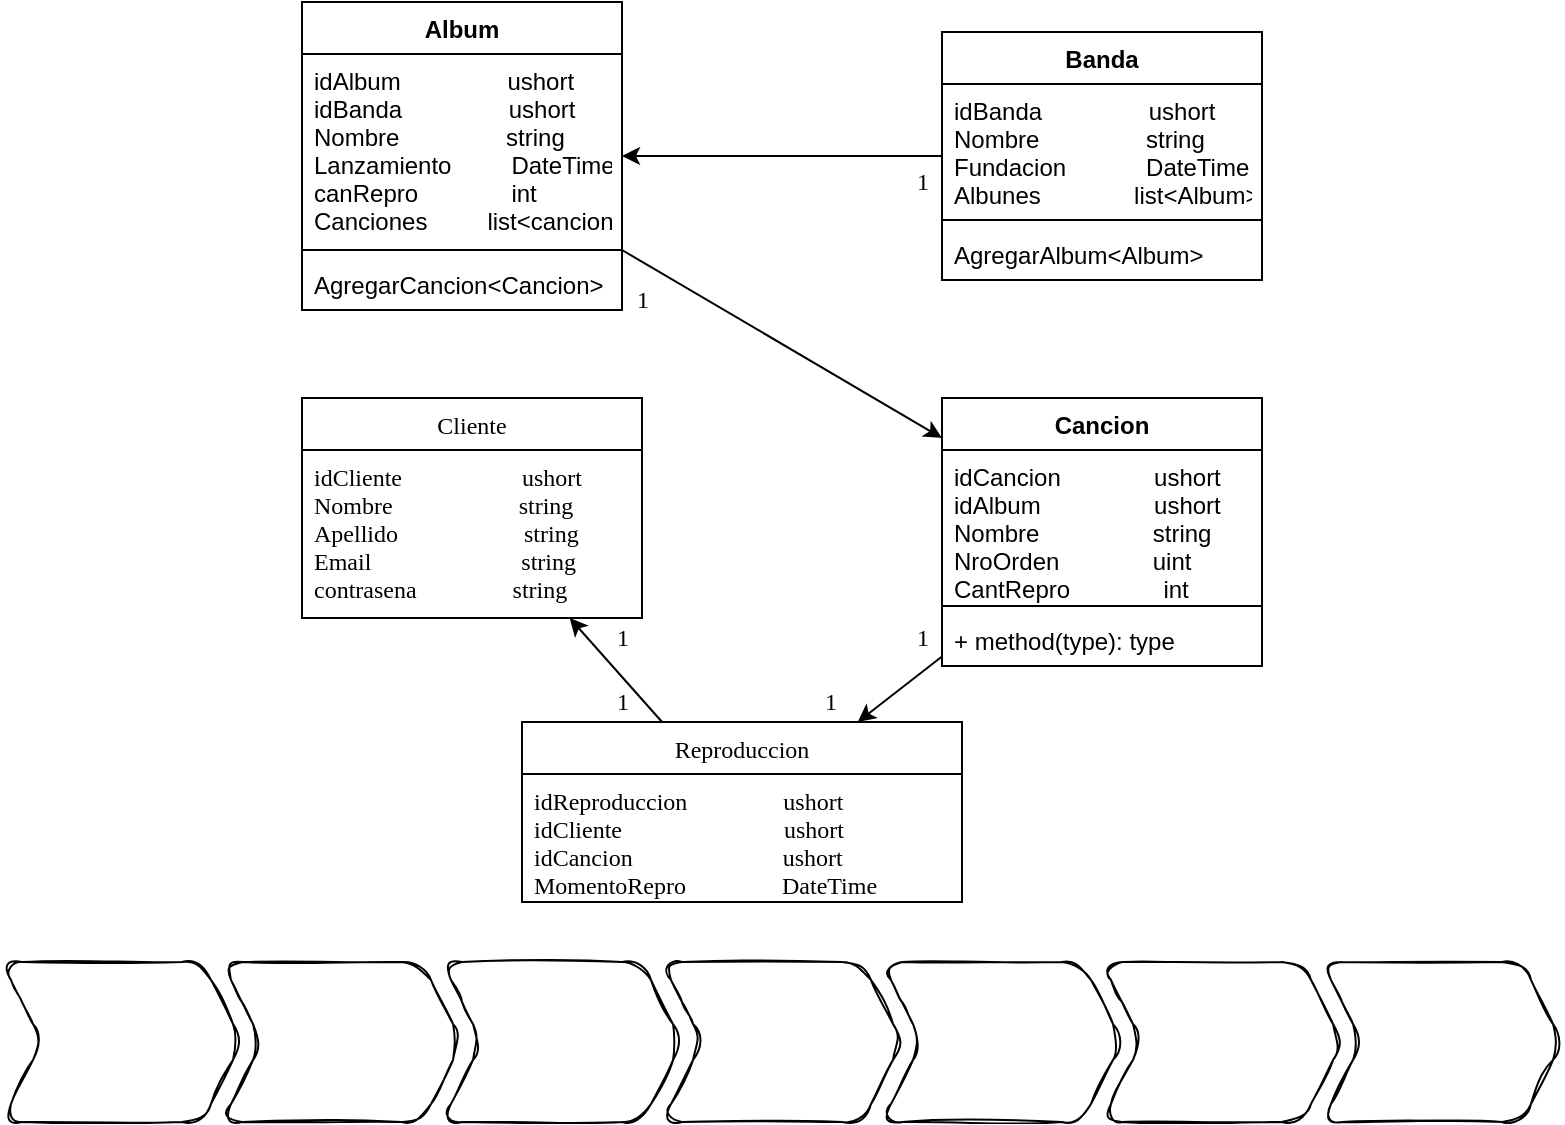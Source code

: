 <mxfile>
    <diagram id="aNm6LneR89TjHpUKRSAf" name="Página-1">
        <mxGraphModel dx="831" dy="610" grid="1" gridSize="10" guides="1" tooltips="1" connect="1" arrows="1" fold="1" page="1" pageScale="1" pageWidth="827" pageHeight="1169" math="0" shadow="0">
            <root>
                <mxCell id="0"/>
                <mxCell id="1" parent="0"/>
                <mxCell id="25" style="edgeStyle=none;html=1;fontFamily=Comic Sans MS;" parent="1" source="68" target="76" edge="1">
                    <mxGeometry relative="1" as="geometry">
                        <mxPoint x="460" y="334.895" as="targetPoint"/>
                    </mxGeometry>
                </mxCell>
                <mxCell id="7" value="Cliente" style="swimlane;fontStyle=0;childLayout=stackLayout;horizontal=1;startSize=26;horizontalStack=0;resizeParent=1;resizeParentMax=0;resizeLast=0;collapsible=1;marginBottom=0;fontFamily=Comic Sans MS;" parent="1" vertex="1">
                    <mxGeometry x="160" y="318" width="170" height="110" as="geometry">
                        <mxRectangle x="200" y="330" width="70" height="26" as="alternateBounds"/>
                    </mxGeometry>
                </mxCell>
                <mxCell id="16" value="idCliente                    ushort&#10;Nombre                     string&#10;Apellido                     string&#10;Email                         string&#10;contrasena                string&#10;" style="text;align=left;verticalAlign=top;spacingLeft=4;spacingRight=4;overflow=hidden;rotatable=0;points=[[0,0.5],[1,0.5]];portConstraint=eastwest;fontFamily=Comic Sans MS;" parent="7" vertex="1">
                    <mxGeometry y="26" width="170" height="84" as="geometry"/>
                </mxCell>
                <mxCell id="24" style="edgeStyle=none;html=1;fontFamily=Comic Sans MS;" parent="1" source="72" target="68" edge="1">
                    <mxGeometry relative="1" as="geometry">
                        <mxPoint x="400" y="218.867" as="sourcePoint"/>
                    </mxGeometry>
                </mxCell>
                <mxCell id="26" style="edgeStyle=none;html=1;fontFamily=Comic Sans MS;" parent="1" source="76" target="19" edge="1">
                    <mxGeometry relative="1" as="geometry">
                        <mxPoint x="480.179" y="440" as="sourcePoint"/>
                    </mxGeometry>
                </mxCell>
                <mxCell id="27" style="edgeStyle=none;html=1;fontFamily=Comic Sans MS;" parent="1" source="19" target="7" edge="1">
                    <mxGeometry relative="1" as="geometry"/>
                </mxCell>
                <mxCell id="19" value="Reproduccion" style="swimlane;fontStyle=0;childLayout=stackLayout;horizontal=1;startSize=26;horizontalStack=0;resizeParent=1;resizeParentMax=0;resizeLast=0;collapsible=1;marginBottom=0;fontFamily=Comic Sans MS;" parent="1" vertex="1">
                    <mxGeometry x="270" y="480" width="220" height="90" as="geometry">
                        <mxRectangle x="280" y="480" width="110" height="26" as="alternateBounds"/>
                    </mxGeometry>
                </mxCell>
                <mxCell id="20" value="idReproduccion                ushort&#10;idCliente                           ushort&#10;idCancion                         ushort&#10;MomentoRepro                DateTime&#10;" style="text;align=left;verticalAlign=top;spacingLeft=4;spacingRight=4;overflow=hidden;rotatable=0;points=[[0,0.5],[1,0.5]];portConstraint=eastwest;fontFamily=Comic Sans MS;" parent="19" vertex="1">
                    <mxGeometry y="26" width="220" height="64" as="geometry"/>
                </mxCell>
                <mxCell id="28" value="1" style="text;html=1;align=center;verticalAlign=middle;resizable=0;points=[];autosize=1;fontFamily=Comic Sans MS;" parent="1" vertex="1">
                    <mxGeometry x="320" y="259" width="20" height="20" as="geometry"/>
                </mxCell>
                <mxCell id="29" value="1" style="text;html=1;align=center;verticalAlign=middle;resizable=0;points=[];autosize=1;fontFamily=Comic Sans MS;" parent="1" vertex="1">
                    <mxGeometry x="460" y="200" width="20" height="20" as="geometry"/>
                </mxCell>
                <mxCell id="30" value="1" style="text;html=1;align=center;verticalAlign=middle;resizable=0;points=[];autosize=1;fontFamily=Comic Sans MS;" parent="1" vertex="1">
                    <mxGeometry x="460" y="428" width="20" height="20" as="geometry"/>
                </mxCell>
                <mxCell id="31" value="1" style="text;html=1;align=center;verticalAlign=middle;resizable=0;points=[];autosize=1;fontFamily=Comic Sans MS;" parent="1" vertex="1">
                    <mxGeometry x="414" y="460" width="20" height="20" as="geometry"/>
                </mxCell>
                <mxCell id="32" value="1" style="text;html=1;align=center;verticalAlign=middle;resizable=0;points=[];autosize=1;fontFamily=Comic Sans MS;" parent="1" vertex="1">
                    <mxGeometry x="310" y="428" width="20" height="20" as="geometry"/>
                </mxCell>
                <mxCell id="33" value="1" style="text;html=1;align=center;verticalAlign=middle;resizable=0;points=[];autosize=1;fontFamily=Comic Sans MS;" parent="1" vertex="1">
                    <mxGeometry x="310" y="460" width="20" height="20" as="geometry"/>
                </mxCell>
                <mxCell id="60" value="" style="shape=step;perimeter=stepPerimeter;whiteSpace=wrap;html=1;fixedSize=1;rounded=1;sketch=1;fontFamily=Comic Sans MS;" parent="1" vertex="1">
                    <mxGeometry x="10" y="600" width="120" height="80" as="geometry"/>
                </mxCell>
                <mxCell id="61" value="" style="shape=step;perimeter=stepPerimeter;whiteSpace=wrap;html=1;fixedSize=1;rounded=1;sketch=1;fontFamily=Comic Sans MS;" parent="1" vertex="1">
                    <mxGeometry x="120" y="600" width="120" height="80" as="geometry"/>
                </mxCell>
                <mxCell id="62" value="" style="shape=step;perimeter=stepPerimeter;whiteSpace=wrap;html=1;fixedSize=1;rounded=1;sketch=1;fontFamily=Comic Sans MS;" parent="1" vertex="1">
                    <mxGeometry x="230" y="600" width="120" height="80" as="geometry"/>
                </mxCell>
                <mxCell id="63" value="" style="shape=step;perimeter=stepPerimeter;whiteSpace=wrap;html=1;fixedSize=1;rounded=1;sketch=1;fontFamily=Comic Sans MS;" parent="1" vertex="1">
                    <mxGeometry x="340" y="600" width="120" height="80" as="geometry"/>
                </mxCell>
                <mxCell id="64" value="" style="shape=step;perimeter=stepPerimeter;whiteSpace=wrap;html=1;fixedSize=1;rounded=1;sketch=1;fontFamily=Comic Sans MS;" parent="1" vertex="1">
                    <mxGeometry x="450" y="600" width="120" height="80" as="geometry"/>
                </mxCell>
                <mxCell id="65" value="" style="shape=step;perimeter=stepPerimeter;whiteSpace=wrap;html=1;fixedSize=1;rounded=1;sketch=1;fontFamily=Comic Sans MS;" parent="1" vertex="1">
                    <mxGeometry x="560" y="600" width="120" height="80" as="geometry"/>
                </mxCell>
                <mxCell id="66" value="" style="shape=step;perimeter=stepPerimeter;whiteSpace=wrap;html=1;fixedSize=1;rounded=1;sketch=1;fontFamily=Comic Sans MS;" parent="1" vertex="1">
                    <mxGeometry x="670" y="600" width="120" height="80" as="geometry"/>
                </mxCell>
                <mxCell id="68" value="Album&#10;" style="swimlane;fontStyle=1;align=center;verticalAlign=top;childLayout=stackLayout;horizontal=1;startSize=26;horizontalStack=0;resizeParent=1;resizeParentMax=0;resizeLast=0;collapsible=1;marginBottom=0;" vertex="1" parent="1">
                    <mxGeometry x="160" y="120" width="160" height="154" as="geometry"/>
                </mxCell>
                <mxCell id="69" value="idAlbum                ushort&#10;idBanda                ushort&#10;Nombre                string&#10;Lanzamiento         DateTime&#10;canRepro              int&#10;Canciones         list&lt;cancion&gt;" style="text;strokeColor=none;fillColor=none;align=left;verticalAlign=top;spacingLeft=4;spacingRight=4;overflow=hidden;rotatable=0;points=[[0,0.5],[1,0.5]];portConstraint=eastwest;" vertex="1" parent="68">
                    <mxGeometry y="26" width="160" height="94" as="geometry"/>
                </mxCell>
                <mxCell id="70" value="" style="line;strokeWidth=1;fillColor=none;align=left;verticalAlign=middle;spacingTop=-1;spacingLeft=3;spacingRight=3;rotatable=0;labelPosition=right;points=[];portConstraint=eastwest;" vertex="1" parent="68">
                    <mxGeometry y="120" width="160" height="8" as="geometry"/>
                </mxCell>
                <mxCell id="71" value="AgregarCancion&lt;Cancion&gt;" style="text;strokeColor=none;fillColor=none;align=left;verticalAlign=top;spacingLeft=4;spacingRight=4;overflow=hidden;rotatable=0;points=[[0,0.5],[1,0.5]];portConstraint=eastwest;" vertex="1" parent="68">
                    <mxGeometry y="128" width="160" height="26" as="geometry"/>
                </mxCell>
                <mxCell id="72" value="Banda" style="swimlane;fontStyle=1;align=center;verticalAlign=top;childLayout=stackLayout;horizontal=1;startSize=26;horizontalStack=0;resizeParent=1;resizeParentMax=0;resizeLast=0;collapsible=1;marginBottom=0;" vertex="1" parent="1">
                    <mxGeometry x="480" y="135" width="160" height="124" as="geometry"/>
                </mxCell>
                <mxCell id="73" value="idBanda                ushort&#10;Nombre                string&#10;Fundacion            DateTime&#10;Albunes              list&lt;Album&gt;&#10;" style="text;strokeColor=none;fillColor=none;align=left;verticalAlign=top;spacingLeft=4;spacingRight=4;overflow=hidden;rotatable=0;points=[[0,0.5],[1,0.5]];portConstraint=eastwest;" vertex="1" parent="72">
                    <mxGeometry y="26" width="160" height="64" as="geometry"/>
                </mxCell>
                <mxCell id="74" value="" style="line;strokeWidth=1;fillColor=none;align=left;verticalAlign=middle;spacingTop=-1;spacingLeft=3;spacingRight=3;rotatable=0;labelPosition=right;points=[];portConstraint=eastwest;" vertex="1" parent="72">
                    <mxGeometry y="90" width="160" height="8" as="geometry"/>
                </mxCell>
                <mxCell id="75" value="AgregarAlbum&lt;Album&gt;" style="text;strokeColor=none;fillColor=none;align=left;verticalAlign=top;spacingLeft=4;spacingRight=4;overflow=hidden;rotatable=0;points=[[0,0.5],[1,0.5]];portConstraint=eastwest;" vertex="1" parent="72">
                    <mxGeometry y="98" width="160" height="26" as="geometry"/>
                </mxCell>
                <mxCell id="76" value="Cancion" style="swimlane;fontStyle=1;align=center;verticalAlign=top;childLayout=stackLayout;horizontal=1;startSize=26;horizontalStack=0;resizeParent=1;resizeParentMax=0;resizeLast=0;collapsible=1;marginBottom=0;" vertex="1" parent="1">
                    <mxGeometry x="480" y="318" width="160" height="134" as="geometry"/>
                </mxCell>
                <mxCell id="77" value="idCancion              ushort&#10;idAlbum                 ushort&#10;Nombre                 string&#10;NroOrden              uint&#10;CantRepro              int&#10;" style="text;strokeColor=none;fillColor=none;align=left;verticalAlign=top;spacingLeft=4;spacingRight=4;overflow=hidden;rotatable=0;points=[[0,0.5],[1,0.5]];portConstraint=eastwest;" vertex="1" parent="76">
                    <mxGeometry y="26" width="160" height="74" as="geometry"/>
                </mxCell>
                <mxCell id="78" value="" style="line;strokeWidth=1;fillColor=none;align=left;verticalAlign=middle;spacingTop=-1;spacingLeft=3;spacingRight=3;rotatable=0;labelPosition=right;points=[];portConstraint=eastwest;" vertex="1" parent="76">
                    <mxGeometry y="100" width="160" height="8" as="geometry"/>
                </mxCell>
                <mxCell id="79" value="+ method(type): type" style="text;strokeColor=none;fillColor=none;align=left;verticalAlign=top;spacingLeft=4;spacingRight=4;overflow=hidden;rotatable=0;points=[[0,0.5],[1,0.5]];portConstraint=eastwest;" vertex="1" parent="76">
                    <mxGeometry y="108" width="160" height="26" as="geometry"/>
                </mxCell>
            </root>
        </mxGraphModel>
    </diagram>
</mxfile>